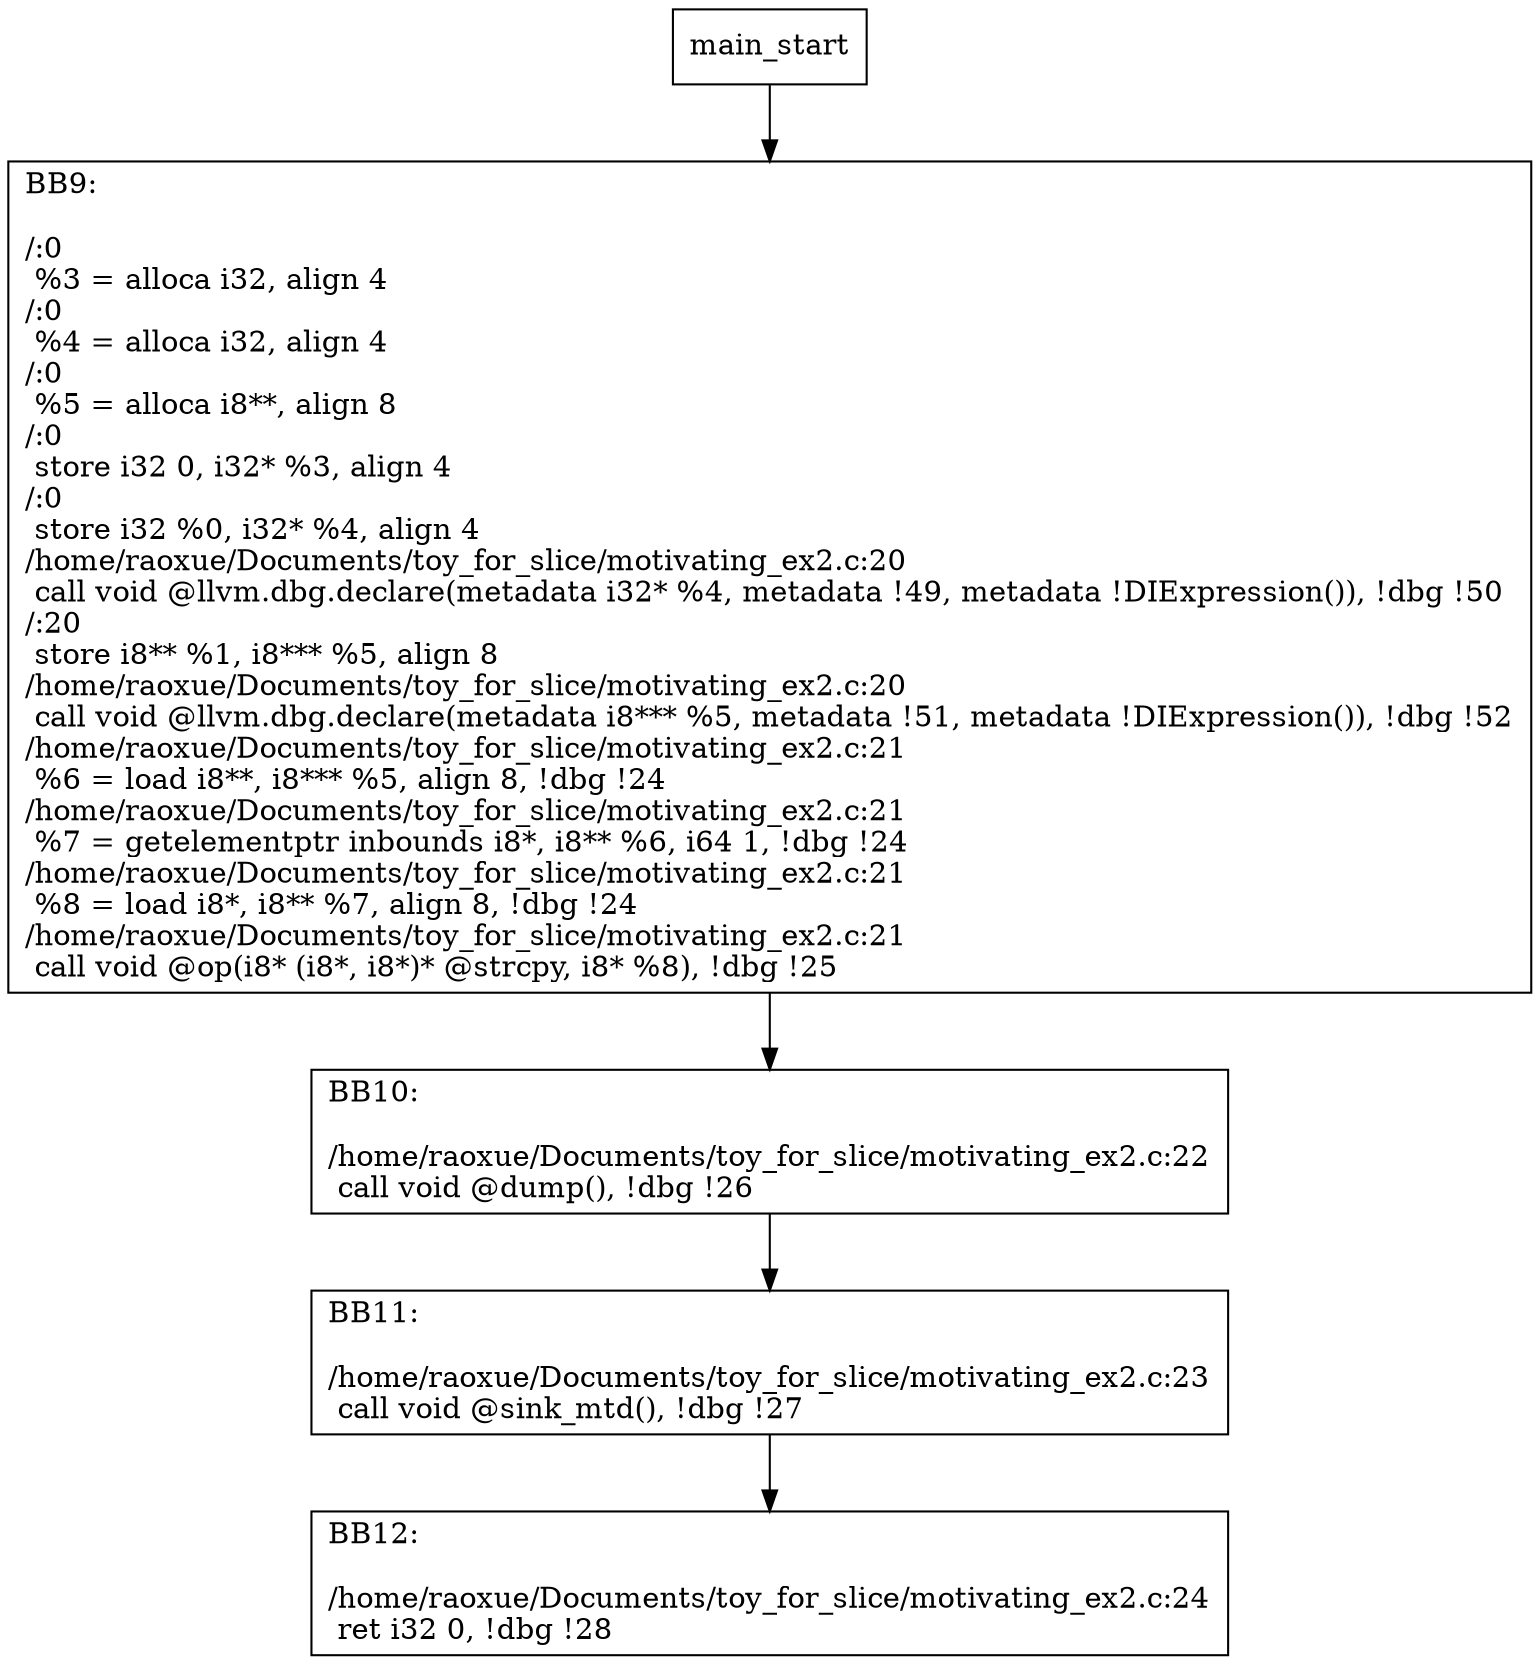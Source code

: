 digraph "CFG for'main' function" {
	BBmain_start[shape=record,label="{main_start}"];
	BBmain_start-> mainBB9;
	mainBB9 [shape=record, label="{BB9:\l\l/:0\l
  %3 = alloca i32, align 4\l
/:0\l
  %4 = alloca i32, align 4\l
/:0\l
  %5 = alloca i8**, align 8\l
/:0\l
  store i32 0, i32* %3, align 4\l
/:0\l
  store i32 %0, i32* %4, align 4\l
/home/raoxue/Documents/toy_for_slice/motivating_ex2.c:20\l
  call void @llvm.dbg.declare(metadata i32* %4, metadata !49, metadata !DIExpression()), !dbg !50\l
/:20\l
  store i8** %1, i8*** %5, align 8\l
/home/raoxue/Documents/toy_for_slice/motivating_ex2.c:20\l
  call void @llvm.dbg.declare(metadata i8*** %5, metadata !51, metadata !DIExpression()), !dbg !52\l
/home/raoxue/Documents/toy_for_slice/motivating_ex2.c:21\l
  %6 = load i8**, i8*** %5, align 8, !dbg !24\l
/home/raoxue/Documents/toy_for_slice/motivating_ex2.c:21\l
  %7 = getelementptr inbounds i8*, i8** %6, i64 1, !dbg !24\l
/home/raoxue/Documents/toy_for_slice/motivating_ex2.c:21\l
  %8 = load i8*, i8** %7, align 8, !dbg !24\l
/home/raoxue/Documents/toy_for_slice/motivating_ex2.c:21\l
  call void @op(i8* (i8*, i8*)* @strcpy, i8* %8), !dbg !25\l
}"];
	mainBB9-> mainBB10;
	mainBB10 [shape=record, label="{BB10:\l\l/home/raoxue/Documents/toy_for_slice/motivating_ex2.c:22\l
  call void @dump(), !dbg !26\l
}"];
	mainBB10-> mainBB11;
	mainBB11 [shape=record, label="{BB11:\l\l/home/raoxue/Documents/toy_for_slice/motivating_ex2.c:23\l
  call void @sink_mtd(), !dbg !27\l
}"];
	mainBB11-> mainBB12;
	mainBB12 [shape=record, label="{BB12:\l\l/home/raoxue/Documents/toy_for_slice/motivating_ex2.c:24\l
  ret i32 0, !dbg !28\l
}"];
}
